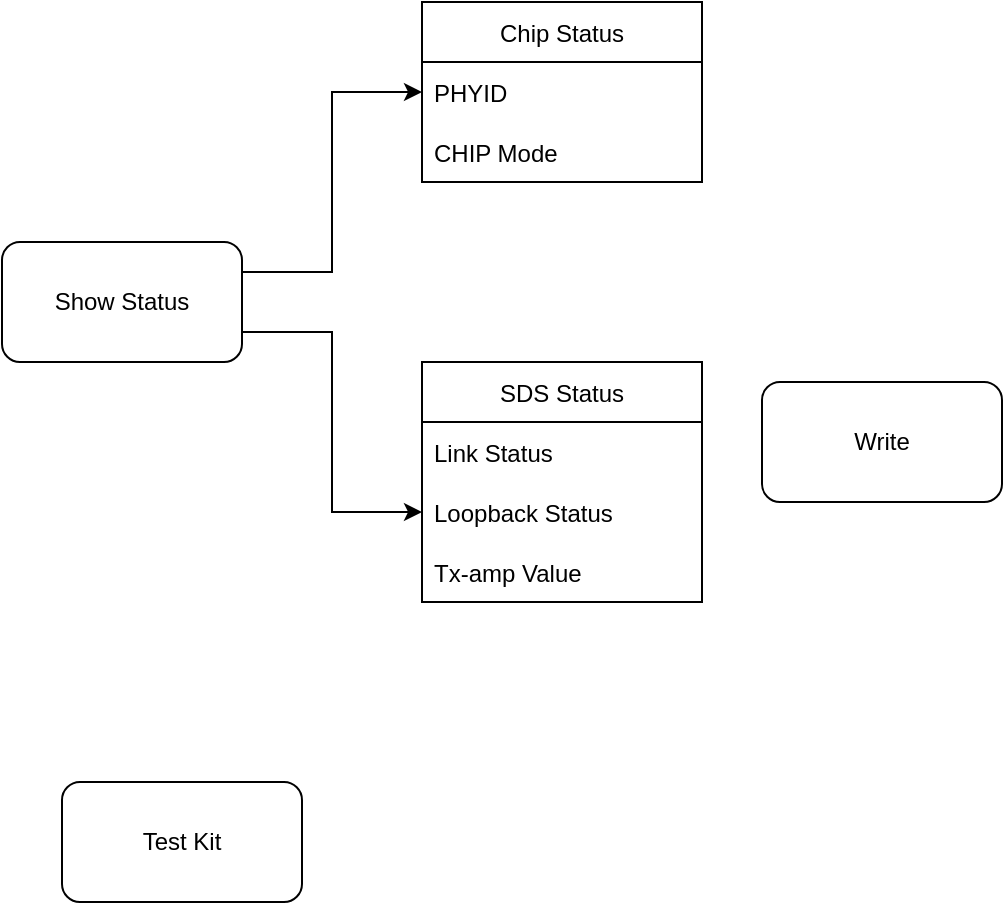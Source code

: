 <mxfile version="20.2.4" type="github"><diagram id="J76fuJRlwHI2TVzWreJ7" name="第1頁"><mxGraphModel dx="1422" dy="762" grid="1" gridSize="10" guides="1" tooltips="1" connect="1" arrows="1" fold="1" page="1" pageScale="1" pageWidth="827" pageHeight="1169" math="0" shadow="0"><root><mxCell id="0"/><mxCell id="1" parent="0"/><mxCell id="W18ncAf_VzFxUjAUfWTB-20" style="edgeStyle=orthogonalEdgeStyle;rounded=0;orthogonalLoop=1;jettySize=auto;html=1;exitX=1;exitY=0.75;exitDx=0;exitDy=0;entryX=0;entryY=0.5;entryDx=0;entryDy=0;" edge="1" parent="1" source="W18ncAf_VzFxUjAUfWTB-2" target="W18ncAf_VzFxUjAUfWTB-30"><mxGeometry relative="1" as="geometry"><mxPoint x="250" y="280" as="targetPoint"/></mxGeometry></mxCell><mxCell id="W18ncAf_VzFxUjAUfWTB-32" style="edgeStyle=orthogonalEdgeStyle;rounded=0;orthogonalLoop=1;jettySize=auto;html=1;entryX=0;entryY=0.5;entryDx=0;entryDy=0;exitX=1;exitY=0.25;exitDx=0;exitDy=0;" edge="1" parent="1" source="W18ncAf_VzFxUjAUfWTB-2" target="W18ncAf_VzFxUjAUfWTB-25"><mxGeometry relative="1" as="geometry"/></mxCell><mxCell id="W18ncAf_VzFxUjAUfWTB-2" value="Show Status" style="rounded=1;whiteSpace=wrap;html=1;" vertex="1" parent="1"><mxGeometry x="100" y="190" width="120" height="60" as="geometry"/></mxCell><mxCell id="W18ncAf_VzFxUjAUfWTB-3" value="Write" style="rounded=1;whiteSpace=wrap;html=1;" vertex="1" parent="1"><mxGeometry x="480" y="260" width="120" height="60" as="geometry"/></mxCell><mxCell id="W18ncAf_VzFxUjAUfWTB-4" value="Test Kit" style="rounded=1;whiteSpace=wrap;html=1;" vertex="1" parent="1"><mxGeometry x="130" y="460" width="120" height="60" as="geometry"/></mxCell><mxCell id="W18ncAf_VzFxUjAUfWTB-24" value="Chip Status" style="swimlane;fontStyle=0;childLayout=stackLayout;horizontal=1;startSize=30;horizontalStack=0;resizeParent=1;resizeParentMax=0;resizeLast=0;collapsible=1;marginBottom=0;" vertex="1" parent="1"><mxGeometry x="310" y="70" width="140" height="90" as="geometry"/></mxCell><mxCell id="W18ncAf_VzFxUjAUfWTB-25" value="PHYID" style="text;strokeColor=none;fillColor=none;align=left;verticalAlign=middle;spacingLeft=4;spacingRight=4;overflow=hidden;points=[[0,0.5],[1,0.5]];portConstraint=eastwest;rotatable=0;" vertex="1" parent="W18ncAf_VzFxUjAUfWTB-24"><mxGeometry y="30" width="140" height="30" as="geometry"/></mxCell><mxCell id="W18ncAf_VzFxUjAUfWTB-26" value="CHIP Mode" style="text;strokeColor=none;fillColor=none;align=left;verticalAlign=middle;spacingLeft=4;spacingRight=4;overflow=hidden;points=[[0,0.5],[1,0.5]];portConstraint=eastwest;rotatable=0;" vertex="1" parent="W18ncAf_VzFxUjAUfWTB-24"><mxGeometry y="60" width="140" height="30" as="geometry"/></mxCell><mxCell id="W18ncAf_VzFxUjAUfWTB-28" value="SDS Status" style="swimlane;fontStyle=0;childLayout=stackLayout;horizontal=1;startSize=30;horizontalStack=0;resizeParent=1;resizeParentMax=0;resizeLast=0;collapsible=1;marginBottom=0;" vertex="1" parent="1"><mxGeometry x="310" y="250" width="140" height="120" as="geometry"/></mxCell><mxCell id="W18ncAf_VzFxUjAUfWTB-29" value="Link Status" style="text;strokeColor=none;fillColor=none;align=left;verticalAlign=middle;spacingLeft=4;spacingRight=4;overflow=hidden;points=[[0,0.5],[1,0.5]];portConstraint=eastwest;rotatable=0;" vertex="1" parent="W18ncAf_VzFxUjAUfWTB-28"><mxGeometry y="30" width="140" height="30" as="geometry"/></mxCell><mxCell id="W18ncAf_VzFxUjAUfWTB-30" value="Loopback Status" style="text;strokeColor=none;fillColor=none;align=left;verticalAlign=middle;spacingLeft=4;spacingRight=4;overflow=hidden;points=[[0,0.5],[1,0.5]];portConstraint=eastwest;rotatable=0;" vertex="1" parent="W18ncAf_VzFxUjAUfWTB-28"><mxGeometry y="60" width="140" height="30" as="geometry"/></mxCell><mxCell id="W18ncAf_VzFxUjAUfWTB-31" value="Tx-amp Value" style="text;strokeColor=none;fillColor=none;align=left;verticalAlign=middle;spacingLeft=4;spacingRight=4;overflow=hidden;points=[[0,0.5],[1,0.5]];portConstraint=eastwest;rotatable=0;" vertex="1" parent="W18ncAf_VzFxUjAUfWTB-28"><mxGeometry y="90" width="140" height="30" as="geometry"/></mxCell></root></mxGraphModel></diagram></mxfile>